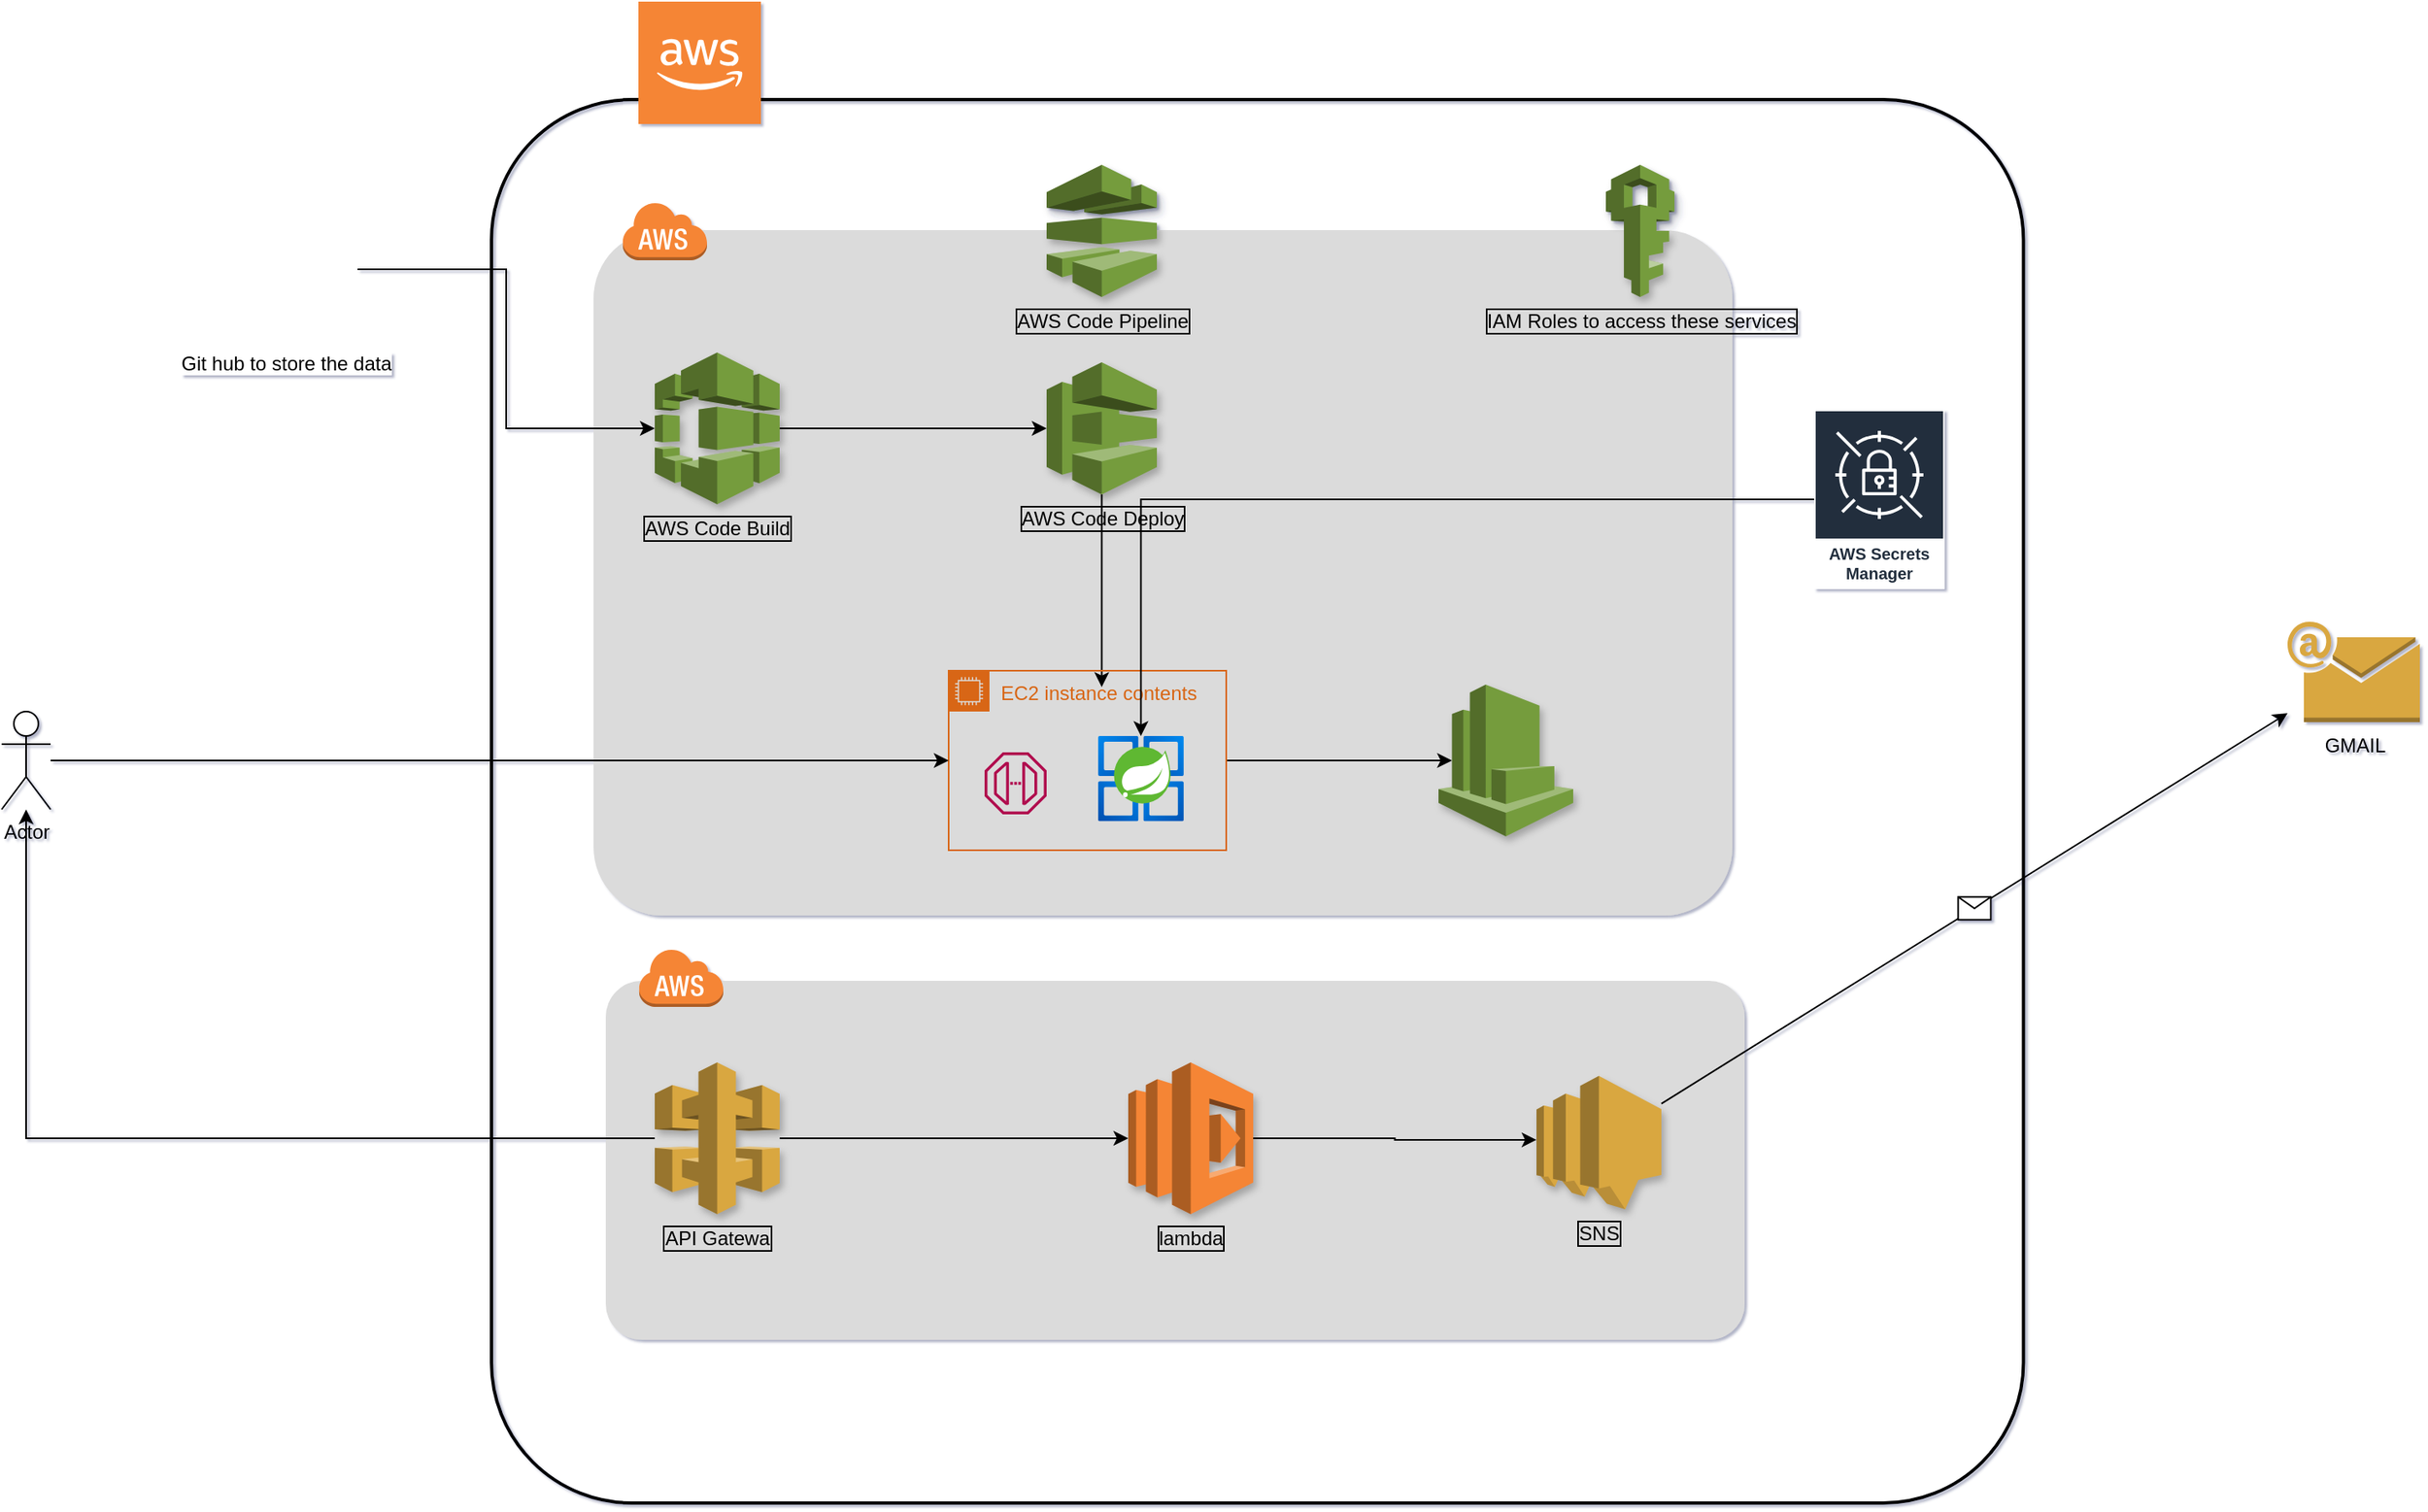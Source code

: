 <mxfile version="17.4.0" type="github">
  <diagram id="faAUpq7gEEYDrj_PNeMS" name="Page-1">
    <mxGraphModel dx="2031" dy="1007" grid="1" gridSize="4" guides="1" tooltips="1" connect="1" arrows="1" fold="1" page="1" pageScale="1" pageWidth="3300" pageHeight="4681" background="#ffffff" math="0" shadow="1">
      <root>
        <mxCell id="0" />
        <mxCell id="1" parent="0" />
        <mxCell id="r7Nr2WpCQ4XtQ3iXfeHg-43" value="" style="rounded=1;arcSize=10;strokeColor=none;fillColor=#DBDBDB;gradientColor=none;" vertex="1" parent="1">
          <mxGeometry x="1240" y="860" width="697.5" height="220" as="geometry" />
        </mxCell>
        <mxCell id="r7Nr2WpCQ4XtQ3iXfeHg-12" value="" style="rounded=1;arcSize=10;dashed=0;fillColor=none;gradientColor=none;strokeWidth=2;" vertex="1" parent="1">
          <mxGeometry x="1170" y="320" width="938.25" height="860" as="geometry" />
        </mxCell>
        <mxCell id="r7Nr2WpCQ4XtQ3iXfeHg-17" value="" style="rounded=1;arcSize=10;strokeColor=none;fillColor=#DBDBDB;gradientColor=none;" vertex="1" parent="1">
          <mxGeometry x="1232.5" y="400" width="697.5" height="420" as="geometry" />
        </mxCell>
        <mxCell id="r7Nr2WpCQ4XtQ3iXfeHg-31" style="edgeStyle=orthogonalEdgeStyle;rounded=0;orthogonalLoop=1;jettySize=auto;html=1;entryX=0;entryY=0.5;entryDx=0;entryDy=0;entryPerimeter=0;" edge="1" parent="1" source="r7Nr2WpCQ4XtQ3iXfeHg-2" target="r7Nr2WpCQ4XtQ3iXfeHg-3">
          <mxGeometry relative="1" as="geometry" />
        </mxCell>
        <mxCell id="r7Nr2WpCQ4XtQ3iXfeHg-2" value="Git hub to store the data" style="shape=image;html=1;verticalAlign=top;verticalLabelPosition=bottom;labelBackgroundColor=#ffffff;imageAspect=0;aspect=fixed;image=https://cdn4.iconfinder.com/data/icons/socialcones/508/Github-128.png" vertex="1" parent="1">
          <mxGeometry x="1000" y="380" width="88" height="88" as="geometry" />
        </mxCell>
        <mxCell id="r7Nr2WpCQ4XtQ3iXfeHg-18" style="edgeStyle=orthogonalEdgeStyle;rounded=0;orthogonalLoop=1;jettySize=auto;html=1;exitX=1;exitY=0.5;exitDx=0;exitDy=0;exitPerimeter=0;" edge="1" parent="1" source="r7Nr2WpCQ4XtQ3iXfeHg-3" target="r7Nr2WpCQ4XtQ3iXfeHg-4">
          <mxGeometry relative="1" as="geometry" />
        </mxCell>
        <mxCell id="r7Nr2WpCQ4XtQ3iXfeHg-3" value="AWS Code Build&lt;br&gt;" style="outlineConnect=0;dashed=0;verticalLabelPosition=bottom;verticalAlign=top;align=center;html=1;shape=mxgraph.aws3.codebuild;fillColor=#759C3E;gradientColor=none;labelBackgroundColor=none;labelBorderColor=default;shadow=1;sketch=0;" vertex="1" parent="1">
          <mxGeometry x="1270" y="475" width="76.5" height="93" as="geometry" />
        </mxCell>
        <mxCell id="r7Nr2WpCQ4XtQ3iXfeHg-19" style="edgeStyle=orthogonalEdgeStyle;rounded=0;orthogonalLoop=1;jettySize=auto;html=1;" edge="1" parent="1" source="r7Nr2WpCQ4XtQ3iXfeHg-4">
          <mxGeometry relative="1" as="geometry">
            <mxPoint x="1543.75" y="680" as="targetPoint" />
          </mxGeometry>
        </mxCell>
        <mxCell id="r7Nr2WpCQ4XtQ3iXfeHg-4" value="AWS Code Deploy" style="outlineConnect=0;dashed=0;verticalLabelPosition=bottom;verticalAlign=top;align=center;html=1;shape=mxgraph.aws3.codedeploy;fillColor=#759C3E;gradientColor=none;labelBackgroundColor=none;labelBorderColor=default;shadow=1;sketch=0;" vertex="1" parent="1">
          <mxGeometry x="1510" y="481" width="67.5" height="81" as="geometry" />
        </mxCell>
        <mxCell id="r7Nr2WpCQ4XtQ3iXfeHg-20" style="edgeStyle=orthogonalEdgeStyle;rounded=0;orthogonalLoop=1;jettySize=auto;html=1;exitX=1;exitY=0.5;exitDx=0;exitDy=0;entryX=0.1;entryY=0.5;entryDx=0;entryDy=0;entryPerimeter=0;" edge="1" parent="1" source="r7Nr2WpCQ4XtQ3iXfeHg-30" target="r7Nr2WpCQ4XtQ3iXfeHg-8">
          <mxGeometry relative="1" as="geometry">
            <mxPoint x="1582" y="726.5" as="sourcePoint" />
          </mxGeometry>
        </mxCell>
        <mxCell id="r7Nr2WpCQ4XtQ3iXfeHg-6" value="IAM Roles to access these services" style="outlineConnect=0;dashed=0;verticalLabelPosition=bottom;verticalAlign=top;align=center;html=1;shape=mxgraph.aws3.iam;fillColor=#759C3E;gradientColor=none;labelBackgroundColor=none;labelBorderColor=default;shadow=1;sketch=0;" vertex="1" parent="1">
          <mxGeometry x="1852.5" y="360" width="42" height="81" as="geometry" />
        </mxCell>
        <mxCell id="r7Nr2WpCQ4XtQ3iXfeHg-7" value="AWS Code Pipeline" style="outlineConnect=0;dashed=0;verticalLabelPosition=bottom;verticalAlign=top;align=center;html=1;shape=mxgraph.aws3.codepipeline;fillColor=#759C3E;gradientColor=none;labelBackgroundColor=none;labelBorderColor=default;shadow=1;sketch=0;" vertex="1" parent="1">
          <mxGeometry x="1510" y="360" width="67.5" height="81" as="geometry" />
        </mxCell>
        <mxCell id="r7Nr2WpCQ4XtQ3iXfeHg-8" value="" style="outlineConnect=0;dashed=0;verticalLabelPosition=bottom;verticalAlign=top;align=center;html=1;shape=mxgraph.aws3.cloudwatch;fillColor=#759C3E;gradientColor=none;labelBackgroundColor=none;labelBorderColor=default;shadow=1;sketch=0;" vertex="1" parent="1">
          <mxGeometry x="1750" y="678.5" width="82.5" height="93" as="geometry" />
        </mxCell>
        <mxCell id="r7Nr2WpCQ4XtQ3iXfeHg-25" style="edgeStyle=orthogonalEdgeStyle;rounded=0;orthogonalLoop=1;jettySize=auto;html=1;entryX=0;entryY=0.48;entryDx=0;entryDy=0;entryPerimeter=0;" edge="1" parent="1" source="r7Nr2WpCQ4XtQ3iXfeHg-9" target="r7Nr2WpCQ4XtQ3iXfeHg-23">
          <mxGeometry relative="1" as="geometry" />
        </mxCell>
        <mxCell id="r7Nr2WpCQ4XtQ3iXfeHg-9" value="lambda&lt;br&gt;" style="outlineConnect=0;dashed=0;verticalLabelPosition=bottom;verticalAlign=top;align=center;html=1;shape=mxgraph.aws3.lambda;fillColor=#F58534;gradientColor=none;labelBackgroundColor=none;labelBorderColor=default;shadow=1;sketch=0;" vertex="1" parent="1">
          <mxGeometry x="1560" y="910" width="76.5" height="93" as="geometry" />
        </mxCell>
        <mxCell id="r7Nr2WpCQ4XtQ3iXfeHg-22" style="edgeStyle=orthogonalEdgeStyle;rounded=0;orthogonalLoop=1;jettySize=auto;html=1;entryX=0;entryY=0.5;entryDx=0;entryDy=0;entryPerimeter=0;" edge="1" parent="1" source="r7Nr2WpCQ4XtQ3iXfeHg-10" target="r7Nr2WpCQ4XtQ3iXfeHg-9">
          <mxGeometry relative="1" as="geometry" />
        </mxCell>
        <mxCell id="r7Nr2WpCQ4XtQ3iXfeHg-42" style="edgeStyle=orthogonalEdgeStyle;rounded=0;orthogonalLoop=1;jettySize=auto;html=1;" edge="1" parent="1" source="r7Nr2WpCQ4XtQ3iXfeHg-10" target="r7Nr2WpCQ4XtQ3iXfeHg-36">
          <mxGeometry relative="1" as="geometry" />
        </mxCell>
        <mxCell id="r7Nr2WpCQ4XtQ3iXfeHg-10" value="API Gatewa" style="outlineConnect=0;dashed=0;verticalLabelPosition=bottom;verticalAlign=top;align=center;html=1;shape=mxgraph.aws3.api_gateway;fillColor=#D9A741;gradientColor=none;labelBackgroundColor=none;labelBorderColor=default;shadow=1;sketch=0;" vertex="1" parent="1">
          <mxGeometry x="1270" y="910" width="76.5" height="93" as="geometry" />
        </mxCell>
        <mxCell id="r7Nr2WpCQ4XtQ3iXfeHg-11" value="" style="outlineConnect=0;dashed=0;verticalLabelPosition=bottom;verticalAlign=top;align=center;html=1;shape=mxgraph.aws3.cloud_2;fillColor=#F58534;gradientColor=none;" vertex="1" parent="1">
          <mxGeometry x="1260" y="260" width="75" height="75" as="geometry" />
        </mxCell>
        <mxCell id="r7Nr2WpCQ4XtQ3iXfeHg-13" value="" style="dashed=0;html=1;shape=mxgraph.aws3.cloud;fillColor=#F58536;gradientColor=none;dashed=0;" vertex="1" parent="1">
          <mxGeometry x="1250" y="382.5" width="52" height="36" as="geometry" />
        </mxCell>
        <mxCell id="r7Nr2WpCQ4XtQ3iXfeHg-23" value="SNS" style="outlineConnect=0;dashed=0;verticalLabelPosition=bottom;verticalAlign=top;align=center;html=1;shape=mxgraph.aws3.sns;fillColor=#D9A741;gradientColor=none;labelBackgroundColor=none;labelBorderColor=default;shadow=1;sketch=0;" vertex="1" parent="1">
          <mxGeometry x="1810" y="918.25" width="76.5" height="81.75" as="geometry" />
        </mxCell>
        <mxCell id="r7Nr2WpCQ4XtQ3iXfeHg-26" value="" style="endArrow=classic;html=1;rounded=0;" edge="1" parent="1" source="r7Nr2WpCQ4XtQ3iXfeHg-23" target="r7Nr2WpCQ4XtQ3iXfeHg-29">
          <mxGeometry relative="1" as="geometry">
            <mxPoint x="1880" y="955.79" as="sourcePoint" />
            <mxPoint x="1980" y="955.79" as="targetPoint" />
          </mxGeometry>
        </mxCell>
        <mxCell id="r7Nr2WpCQ4XtQ3iXfeHg-27" value="" style="shape=message;html=1;outlineConnect=0;" vertex="1" parent="r7Nr2WpCQ4XtQ3iXfeHg-26">
          <mxGeometry width="20" height="14" relative="1" as="geometry">
            <mxPoint x="-10" y="-7" as="offset" />
          </mxGeometry>
        </mxCell>
        <mxCell id="r7Nr2WpCQ4XtQ3iXfeHg-29" value="GMAIL&lt;br&gt;" style="outlineConnect=0;dashed=0;verticalLabelPosition=bottom;verticalAlign=top;align=center;html=1;shape=mxgraph.aws3.email;fillColor=#D9A741;gradientColor=none;" vertex="1" parent="1">
          <mxGeometry x="2270" y="640" width="81" height="61.5" as="geometry" />
        </mxCell>
        <mxCell id="r7Nr2WpCQ4XtQ3iXfeHg-30" value="EC2 instance contents" style="points=[[0,0],[0.25,0],[0.5,0],[0.75,0],[1,0],[1,0.25],[1,0.5],[1,0.75],[1,1],[0.75,1],[0.5,1],[0.25,1],[0,1],[0,0.75],[0,0.5],[0,0.25]];outlineConnect=0;gradientColor=none;html=1;whiteSpace=wrap;fontSize=12;fontStyle=0;container=1;pointerEvents=0;collapsible=0;recursiveResize=0;shape=mxgraph.aws4.group;grIcon=mxgraph.aws4.group_ec2_instance_contents;strokeColor=#D86613;fillColor=none;verticalAlign=top;align=left;spacingLeft=30;fontColor=#D86613;dashed=0;" vertex="1" parent="1">
          <mxGeometry x="1450" y="670" width="170" height="110" as="geometry" />
        </mxCell>
        <mxCell id="r7Nr2WpCQ4XtQ3iXfeHg-1" value="" style="aspect=fixed;html=1;points=[];align=center;image;fontSize=12;image=img/lib/azure2/compute/Azure_Spring_Cloud.svg;" vertex="1" parent="r7Nr2WpCQ4XtQ3iXfeHg-30">
          <mxGeometry x="90" y="40" width="55.5" height="52.24" as="geometry" />
        </mxCell>
        <mxCell id="r7Nr2WpCQ4XtQ3iXfeHg-32" value="" style="sketch=0;outlineConnect=0;fontColor=#232F3E;gradientColor=none;fillColor=#B0084D;strokeColor=none;dashed=0;verticalLabelPosition=bottom;verticalAlign=top;align=center;html=1;fontSize=12;fontStyle=0;aspect=fixed;pointerEvents=1;shape=mxgraph.aws4.endpoint;" vertex="1" parent="1">
          <mxGeometry x="1472" y="720" width="38" height="38" as="geometry" />
        </mxCell>
        <mxCell id="r7Nr2WpCQ4XtQ3iXfeHg-35" style="edgeStyle=orthogonalEdgeStyle;rounded=0;orthogonalLoop=1;jettySize=auto;html=1;" edge="1" parent="1" source="r7Nr2WpCQ4XtQ3iXfeHg-33" target="r7Nr2WpCQ4XtQ3iXfeHg-1">
          <mxGeometry relative="1" as="geometry" />
        </mxCell>
        <mxCell id="r7Nr2WpCQ4XtQ3iXfeHg-33" value="AWS Secrets Manager" style="sketch=0;outlineConnect=0;fontColor=#232F3E;gradientColor=none;strokeColor=#ffffff;fillColor=#232F3E;dashed=0;verticalLabelPosition=middle;verticalAlign=bottom;align=center;html=1;whiteSpace=wrap;fontSize=10;fontStyle=1;spacing=3;shape=mxgraph.aws4.productIcon;prIcon=mxgraph.aws4.secrets_manager;" vertex="1" parent="1">
          <mxGeometry x="1980" y="510" width="80" height="110" as="geometry" />
        </mxCell>
        <mxCell id="r7Nr2WpCQ4XtQ3iXfeHg-39" style="edgeStyle=orthogonalEdgeStyle;rounded=0;orthogonalLoop=1;jettySize=auto;html=1;entryX=0;entryY=0.5;entryDx=0;entryDy=0;" edge="1" parent="1" source="r7Nr2WpCQ4XtQ3iXfeHg-36" target="r7Nr2WpCQ4XtQ3iXfeHg-30">
          <mxGeometry relative="1" as="geometry" />
        </mxCell>
        <mxCell id="r7Nr2WpCQ4XtQ3iXfeHg-36" value="Actor" style="shape=umlActor;verticalLabelPosition=bottom;verticalAlign=top;html=1;outlineConnect=0;" vertex="1" parent="1">
          <mxGeometry x="870" y="695" width="30" height="60" as="geometry" />
        </mxCell>
        <mxCell id="r7Nr2WpCQ4XtQ3iXfeHg-45" value="" style="dashed=0;html=1;shape=mxgraph.aws3.cloud;fillColor=#F58536;gradientColor=none;dashed=0;" vertex="1" parent="1">
          <mxGeometry x="1260" y="840" width="52" height="36" as="geometry" />
        </mxCell>
      </root>
    </mxGraphModel>
  </diagram>
</mxfile>
